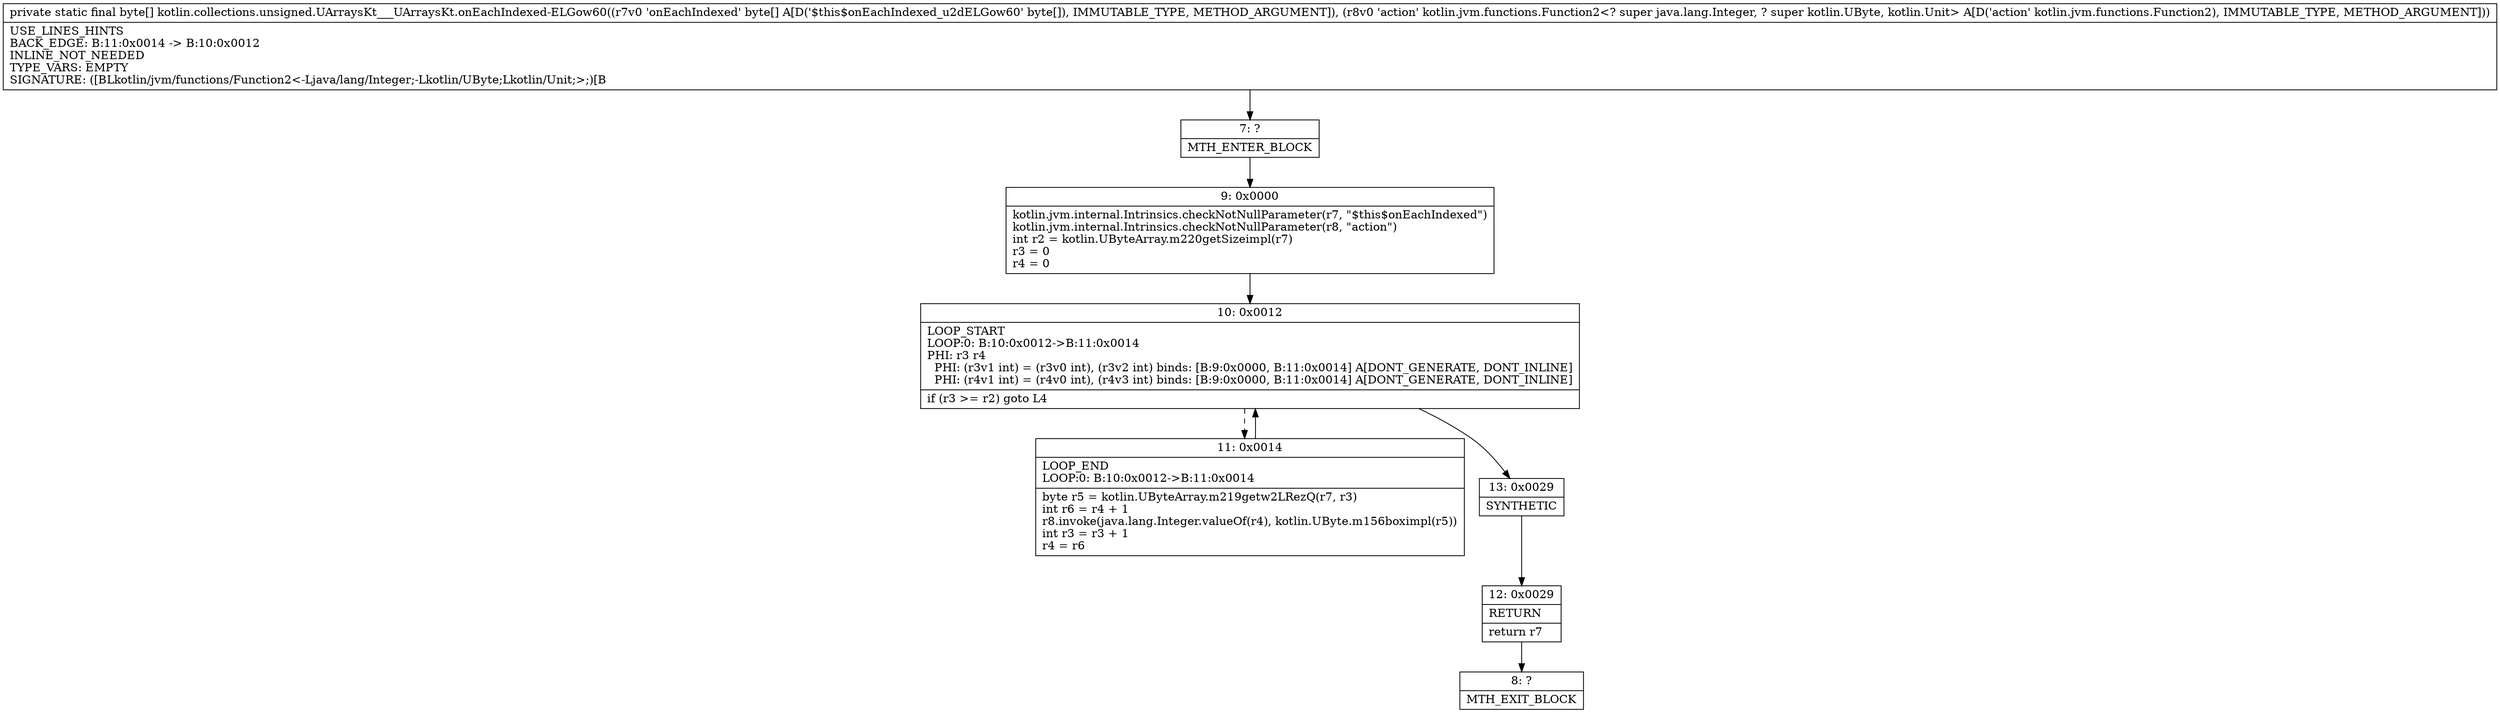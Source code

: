 digraph "CFG forkotlin.collections.unsigned.UArraysKt___UArraysKt.onEachIndexed\-ELGow60([BLkotlin\/jvm\/functions\/Function2;)[B" {
Node_7 [shape=record,label="{7\:\ ?|MTH_ENTER_BLOCK\l}"];
Node_9 [shape=record,label="{9\:\ 0x0000|kotlin.jvm.internal.Intrinsics.checkNotNullParameter(r7, \"$this$onEachIndexed\")\lkotlin.jvm.internal.Intrinsics.checkNotNullParameter(r8, \"action\")\lint r2 = kotlin.UByteArray.m220getSizeimpl(r7)\lr3 = 0\lr4 = 0\l}"];
Node_10 [shape=record,label="{10\:\ 0x0012|LOOP_START\lLOOP:0: B:10:0x0012\-\>B:11:0x0014\lPHI: r3 r4 \l  PHI: (r3v1 int) = (r3v0 int), (r3v2 int) binds: [B:9:0x0000, B:11:0x0014] A[DONT_GENERATE, DONT_INLINE]\l  PHI: (r4v1 int) = (r4v0 int), (r4v3 int) binds: [B:9:0x0000, B:11:0x0014] A[DONT_GENERATE, DONT_INLINE]\l|if (r3 \>= r2) goto L4\l}"];
Node_11 [shape=record,label="{11\:\ 0x0014|LOOP_END\lLOOP:0: B:10:0x0012\-\>B:11:0x0014\l|byte r5 = kotlin.UByteArray.m219getw2LRezQ(r7, r3)\lint r6 = r4 + 1\lr8.invoke(java.lang.Integer.valueOf(r4), kotlin.UByte.m156boximpl(r5))\lint r3 = r3 + 1\lr4 = r6\l}"];
Node_13 [shape=record,label="{13\:\ 0x0029|SYNTHETIC\l}"];
Node_12 [shape=record,label="{12\:\ 0x0029|RETURN\l|return r7\l}"];
Node_8 [shape=record,label="{8\:\ ?|MTH_EXIT_BLOCK\l}"];
MethodNode[shape=record,label="{private static final byte[] kotlin.collections.unsigned.UArraysKt___UArraysKt.onEachIndexed\-ELGow60((r7v0 'onEachIndexed' byte[] A[D('$this$onEachIndexed_u2dELGow60' byte[]), IMMUTABLE_TYPE, METHOD_ARGUMENT]), (r8v0 'action' kotlin.jvm.functions.Function2\<? super java.lang.Integer, ? super kotlin.UByte, kotlin.Unit\> A[D('action' kotlin.jvm.functions.Function2), IMMUTABLE_TYPE, METHOD_ARGUMENT]))  | USE_LINES_HINTS\lBACK_EDGE: B:11:0x0014 \-\> B:10:0x0012\lINLINE_NOT_NEEDED\lTYPE_VARS: EMPTY\lSIGNATURE: ([BLkotlin\/jvm\/functions\/Function2\<\-Ljava\/lang\/Integer;\-Lkotlin\/UByte;Lkotlin\/Unit;\>;)[B\l}"];
MethodNode -> Node_7;Node_7 -> Node_9;
Node_9 -> Node_10;
Node_10 -> Node_11[style=dashed];
Node_10 -> Node_13;
Node_11 -> Node_10;
Node_13 -> Node_12;
Node_12 -> Node_8;
}

